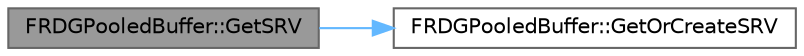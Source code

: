 digraph "FRDGPooledBuffer::GetSRV"
{
 // INTERACTIVE_SVG=YES
 // LATEX_PDF_SIZE
  bgcolor="transparent";
  edge [fontname=Helvetica,fontsize=10,labelfontname=Helvetica,labelfontsize=10];
  node [fontname=Helvetica,fontsize=10,shape=box,height=0.2,width=0.4];
  rankdir="LR";
  Node1 [id="Node000001",label="FRDGPooledBuffer::GetSRV",height=0.2,width=0.4,color="gray40", fillcolor="grey60", style="filled", fontcolor="black",tooltip=" "];
  Node1 -> Node2 [id="edge1_Node000001_Node000002",color="steelblue1",style="solid",tooltip=" "];
  Node2 [id="Node000002",label="FRDGPooledBuffer::GetOrCreateSRV",height=0.2,width=0.4,color="grey40", fillcolor="white", style="filled",URL="$d3/dea/classFRDGPooledBuffer.html#ac9dd084c6c4e1bb487d415ab3f6c5d99",tooltip="Finds a SRV matching the descriptor in the cache or creates a new one and updates the cache."];
}
